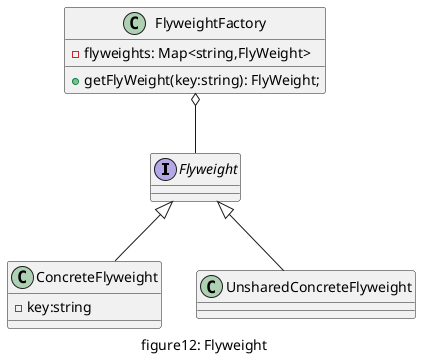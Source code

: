 @startuml "figure12_flyweight"
caption figure12: Flyweight

interface Flyweight{}
class ConcreteFlyweight{
    - key:string
}
class UnsharedConcreteFlyweight{}

Flyweight <|-- ConcreteFlyweight
Flyweight <|-- UnsharedConcreteFlyweight


class FlyweightFactory{
    - flyweights: Map<string,FlyWeight>
    + getFlyWeight(key:string): FlyWeight;
}

FlyweightFactory o-- Flyweight
@enduml